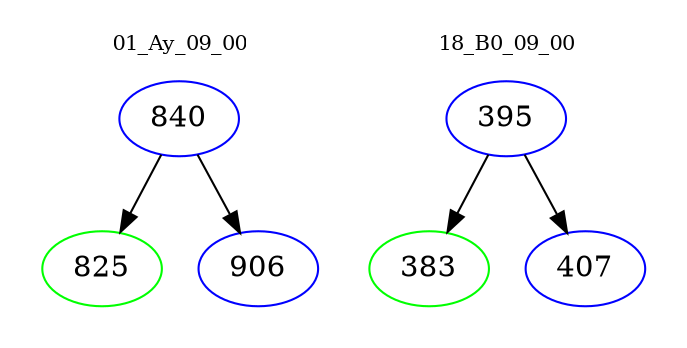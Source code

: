 digraph{
subgraph cluster_0 {
color = white
label = "01_Ay_09_00";
fontsize=10;
T0_840 [label="840", color="blue"]
T0_840 -> T0_825 [color="black"]
T0_825 [label="825", color="green"]
T0_840 -> T0_906 [color="black"]
T0_906 [label="906", color="blue"]
}
subgraph cluster_1 {
color = white
label = "18_B0_09_00";
fontsize=10;
T1_395 [label="395", color="blue"]
T1_395 -> T1_383 [color="black"]
T1_383 [label="383", color="green"]
T1_395 -> T1_407 [color="black"]
T1_407 [label="407", color="blue"]
}
}
